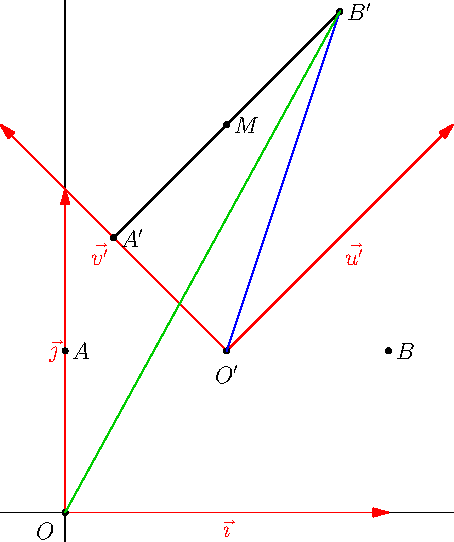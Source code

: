 size(8cm,0);
import geometry;

show(currentcoordsys);

pair a=(0,0.5), b=(1,0.5);
point A=a, B=b;

dot("$A$",A);
dot("$B$",B);

/*<asyxml><view file="modules/geometry.asy" type="coordsys" signature="cartesiansystem(pair,pair,pair)"/></asyxml>*/
currentcoordsys=cartesiansystem((0.5,0.5), i=(0.7,0.7), j=(-0.7,0.7));
show("$O'$", "$\vec{u'}$", "$\vec{v'}$", currentcoordsys, xpen=invisible);

point Ap=a;
/*<asyxml><view file="modules/geometry.asy" type="point" signature="point(coordsys,explicit point,real)"/></asyxml>*/
point Bp=point(currentcoordsys,B); // same as 'point Bp=b;'

dot("$A'$",Ap);
dot("$B'$",Bp);
dot("$M$",(Ap+Bp)/2);

draw(Ap--Bp);

/*<asyxml><view file="modules/geometry.asy" type="point" signature="locate(pair)"/></asyxml>*/
draw(locate((0,0))--Bp,blue);

/*<asyxml><view file="modules/geometry.asy" type="pair" signature="locate(point)"/></asyxml>*/
draw((0,0)--locate(Bp),0.8*green);
